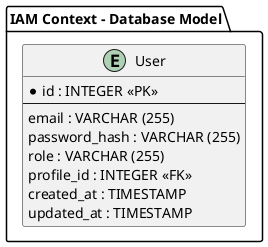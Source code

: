 @startuml
package "IAM Context - Database Model" {

  entity "User" as user {
    * id : INTEGER <<PK>>
    --
    email : VARCHAR (255)
    password_hash : VARCHAR (255)
    role : VARCHAR (255)
    profile_id : INTEGER <<FK>>
    created_at : TIMESTAMP
    updated_at : TIMESTAMP
  }
}
@enduml
